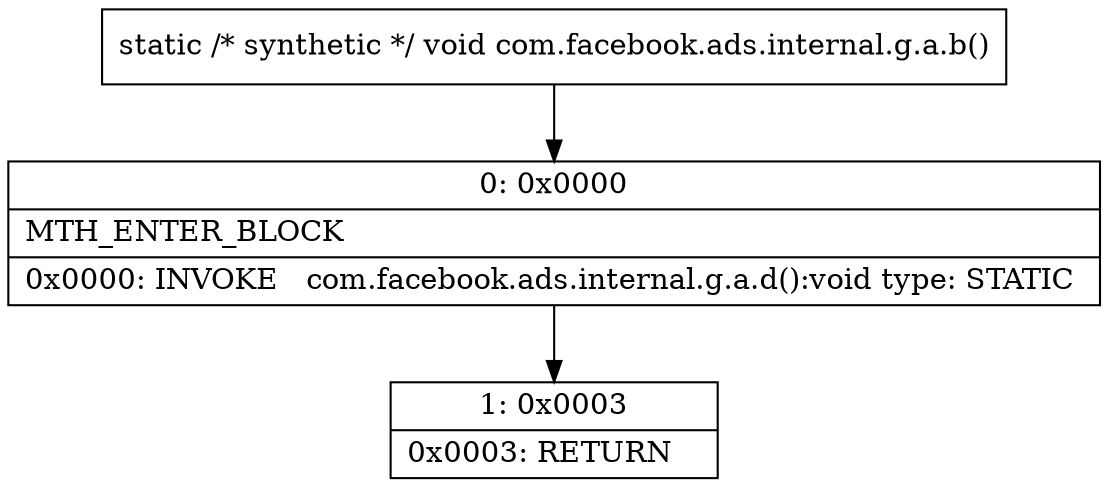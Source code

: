 digraph "CFG forcom.facebook.ads.internal.g.a.b()V" {
Node_0 [shape=record,label="{0\:\ 0x0000|MTH_ENTER_BLOCK\l|0x0000: INVOKE   com.facebook.ads.internal.g.a.d():void type: STATIC \l}"];
Node_1 [shape=record,label="{1\:\ 0x0003|0x0003: RETURN   \l}"];
MethodNode[shape=record,label="{static \/* synthetic *\/ void com.facebook.ads.internal.g.a.b() }"];
MethodNode -> Node_0;
Node_0 -> Node_1;
}

